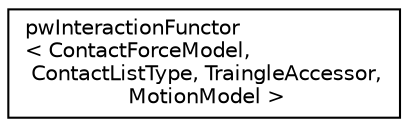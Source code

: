 digraph "Graphical Class Hierarchy"
{
 // LATEX_PDF_SIZE
  edge [fontname="Helvetica",fontsize="10",labelfontname="Helvetica",labelfontsize="10"];
  node [fontname="Helvetica",fontsize="10",shape=record];
  rankdir="LR";
  Node0 [label="pwInteractionFunctor\l\< ContactForceModel,\l ContactListType, TraingleAccessor,\l MotionModel \>",height=0.2,width=0.4,color="black", fillcolor="white", style="filled",URL="$structpFlow_1_1sphereInteractionKernels_1_1pwInteractionFunctor.html",tooltip=" "];
}
